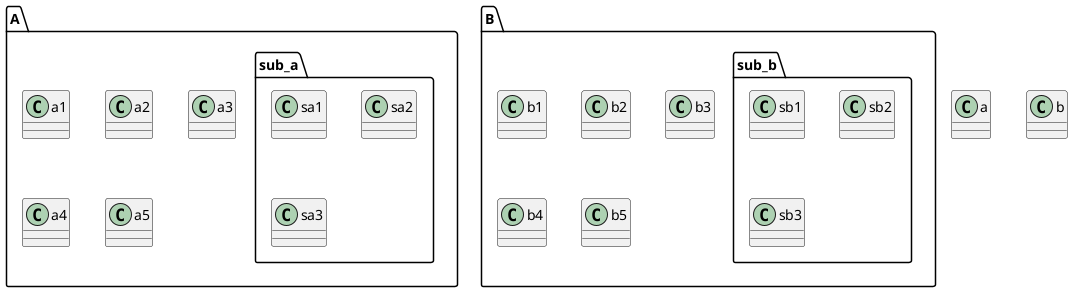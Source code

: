 3.43.1 Top to bottom (by default)
' 3.43.2 With Graphviz (layout engine by default)
' The main rule is: Nested element first, then simple element.

@startuml
	class a
	class b
	package A {
		class a1
		class a2
		class a3
		class a4
		class a5
		package sub_a {
			class sa1
			class sa2
			class sa3
		}
	}
	package B {
		class b1
		class b2
		class b3
		class b4
		class b5
		package sub_b {
			class sb1
			class sb2
			class sb3
		}
	}
@enduml


' 3.43.3 With Smetana (internal layout engine)
' The main rule is the opposite: Simple element first, then nested element.
@startuml
	!pragma layout smetana
	class a
	class b
	package A {
		class a1
		class a2
		class a3
		class a4
		class a5
		package sub_a {
			class sa1
			class sa2
			class sa3
		}
	}
	package B {
		class b1
		class b2
		class b3
		class b4
		class b5
		package sub_b {
			class sb1
			class sb2
			class sb3
		}
	}
@enduml



' 3.43.4 Left to right
' 3.43.5 With Graphviz (layout engine by default)
@startuml
	left to right direction
	class a
	class b
	package A {
		class a1
		class a2
		class a3
		class a4
		class a5
		package sub_a {
			class sa1
			class sa2
			class sa3
		}
	}
	package B {
		class b1
		class b2
		class b3
		class b4
		class b5
		package sub_b {
			class sb1
			class sb2
			class sb3
		}
	}
@enduml

3.43.6 With Smetana (internal layout engine)
@startuml
	!pragma layout smetana
	left to right direction
	class a
	class b
	package A {
		class a1
		class a2
		class a3
		class a4
		class a5
		package sub_a {
			class sa1
			class sa2
			class sa3
		}
	}
	package B {
		class b1
		class b2
		class b3
		class b4
		class b5
		package sub_b {
			class sb1
			class sb2
			class sb3
		}
	}
@enduml

